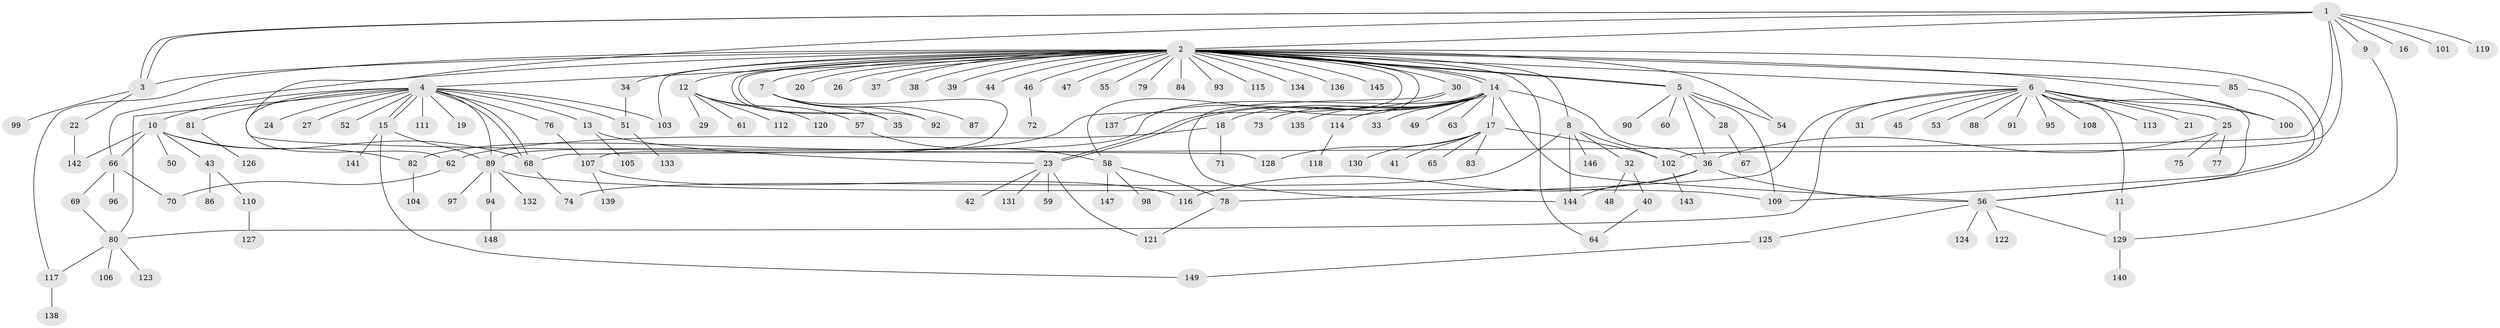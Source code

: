 // coarse degree distribution, {6: 0.01694915254237288, 37: 0.01694915254237288, 16: 0.01694915254237288, 5: 0.03389830508474576, 3: 0.06779661016949153, 4: 0.0847457627118644, 2: 0.11864406779661017, 12: 0.01694915254237288, 1: 0.6271186440677966}
// Generated by graph-tools (version 1.1) at 2025/18/03/04/25 18:18:10]
// undirected, 149 vertices, 196 edges
graph export_dot {
graph [start="1"]
  node [color=gray90,style=filled];
  1;
  2;
  3;
  4;
  5;
  6;
  7;
  8;
  9;
  10;
  11;
  12;
  13;
  14;
  15;
  16;
  17;
  18;
  19;
  20;
  21;
  22;
  23;
  24;
  25;
  26;
  27;
  28;
  29;
  30;
  31;
  32;
  33;
  34;
  35;
  36;
  37;
  38;
  39;
  40;
  41;
  42;
  43;
  44;
  45;
  46;
  47;
  48;
  49;
  50;
  51;
  52;
  53;
  54;
  55;
  56;
  57;
  58;
  59;
  60;
  61;
  62;
  63;
  64;
  65;
  66;
  67;
  68;
  69;
  70;
  71;
  72;
  73;
  74;
  75;
  76;
  77;
  78;
  79;
  80;
  81;
  82;
  83;
  84;
  85;
  86;
  87;
  88;
  89;
  90;
  91;
  92;
  93;
  94;
  95;
  96;
  97;
  98;
  99;
  100;
  101;
  102;
  103;
  104;
  105;
  106;
  107;
  108;
  109;
  110;
  111;
  112;
  113;
  114;
  115;
  116;
  117;
  118;
  119;
  120;
  121;
  122;
  123;
  124;
  125;
  126;
  127;
  128;
  129;
  130;
  131;
  132;
  133;
  134;
  135;
  136;
  137;
  138;
  139;
  140;
  141;
  142;
  143;
  144;
  145;
  146;
  147;
  148;
  149;
  1 -- 2;
  1 -- 3;
  1 -- 3;
  1 -- 9;
  1 -- 16;
  1 -- 68;
  1 -- 101;
  1 -- 102;
  1 -- 119;
  1 -- 128;
  2 -- 3;
  2 -- 4;
  2 -- 5;
  2 -- 5;
  2 -- 6;
  2 -- 7;
  2 -- 8;
  2 -- 12;
  2 -- 14;
  2 -- 14;
  2 -- 20;
  2 -- 26;
  2 -- 30;
  2 -- 34;
  2 -- 35;
  2 -- 37;
  2 -- 38;
  2 -- 39;
  2 -- 44;
  2 -- 46;
  2 -- 47;
  2 -- 54;
  2 -- 55;
  2 -- 56;
  2 -- 58;
  2 -- 64;
  2 -- 66;
  2 -- 79;
  2 -- 82;
  2 -- 84;
  2 -- 85;
  2 -- 92;
  2 -- 93;
  2 -- 100;
  2 -- 103;
  2 -- 115;
  2 -- 117;
  2 -- 134;
  2 -- 136;
  2 -- 145;
  3 -- 22;
  3 -- 99;
  4 -- 10;
  4 -- 13;
  4 -- 15;
  4 -- 15;
  4 -- 19;
  4 -- 24;
  4 -- 27;
  4 -- 51;
  4 -- 52;
  4 -- 62;
  4 -- 68;
  4 -- 68;
  4 -- 76;
  4 -- 80;
  4 -- 81;
  4 -- 89;
  4 -- 103;
  4 -- 111;
  5 -- 28;
  5 -- 36;
  5 -- 54;
  5 -- 60;
  5 -- 90;
  5 -- 109;
  6 -- 11;
  6 -- 21;
  6 -- 25;
  6 -- 31;
  6 -- 45;
  6 -- 53;
  6 -- 56;
  6 -- 78;
  6 -- 80;
  6 -- 88;
  6 -- 91;
  6 -- 95;
  6 -- 100;
  6 -- 108;
  6 -- 113;
  7 -- 35;
  7 -- 87;
  7 -- 92;
  7 -- 107;
  8 -- 32;
  8 -- 74;
  8 -- 102;
  8 -- 144;
  8 -- 146;
  9 -- 129;
  10 -- 43;
  10 -- 50;
  10 -- 66;
  10 -- 68;
  10 -- 82;
  10 -- 142;
  11 -- 129;
  12 -- 29;
  12 -- 57;
  12 -- 61;
  12 -- 112;
  12 -- 120;
  13 -- 23;
  13 -- 105;
  14 -- 17;
  14 -- 18;
  14 -- 23;
  14 -- 23;
  14 -- 33;
  14 -- 36;
  14 -- 49;
  14 -- 56;
  14 -- 63;
  14 -- 73;
  14 -- 89;
  14 -- 114;
  14 -- 135;
  15 -- 89;
  15 -- 141;
  15 -- 149;
  17 -- 41;
  17 -- 65;
  17 -- 83;
  17 -- 102;
  17 -- 128;
  17 -- 130;
  18 -- 62;
  18 -- 71;
  22 -- 142;
  23 -- 42;
  23 -- 59;
  23 -- 121;
  23 -- 131;
  25 -- 36;
  25 -- 75;
  25 -- 77;
  28 -- 67;
  30 -- 137;
  30 -- 144;
  32 -- 40;
  32 -- 48;
  34 -- 51;
  36 -- 56;
  36 -- 116;
  36 -- 144;
  40 -- 64;
  43 -- 86;
  43 -- 110;
  46 -- 72;
  51 -- 133;
  56 -- 122;
  56 -- 124;
  56 -- 125;
  56 -- 129;
  57 -- 58;
  58 -- 78;
  58 -- 98;
  58 -- 147;
  62 -- 70;
  66 -- 69;
  66 -- 70;
  66 -- 96;
  68 -- 74;
  69 -- 80;
  76 -- 107;
  78 -- 121;
  80 -- 106;
  80 -- 117;
  80 -- 123;
  81 -- 126;
  82 -- 104;
  85 -- 109;
  89 -- 94;
  89 -- 97;
  89 -- 109;
  89 -- 132;
  94 -- 148;
  102 -- 143;
  107 -- 116;
  107 -- 139;
  110 -- 127;
  114 -- 118;
  117 -- 138;
  125 -- 149;
  129 -- 140;
}
